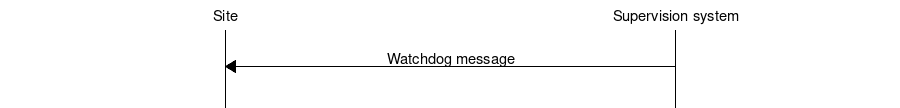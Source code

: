 # MSC for Watchdog from system

msc {
  hscale = "1.5", arcgradient = "0";

  Site, "Supervision system";

  |||;
  Site<="Supervision system" [ label = "Watchdog message" ];
  |||;
}
